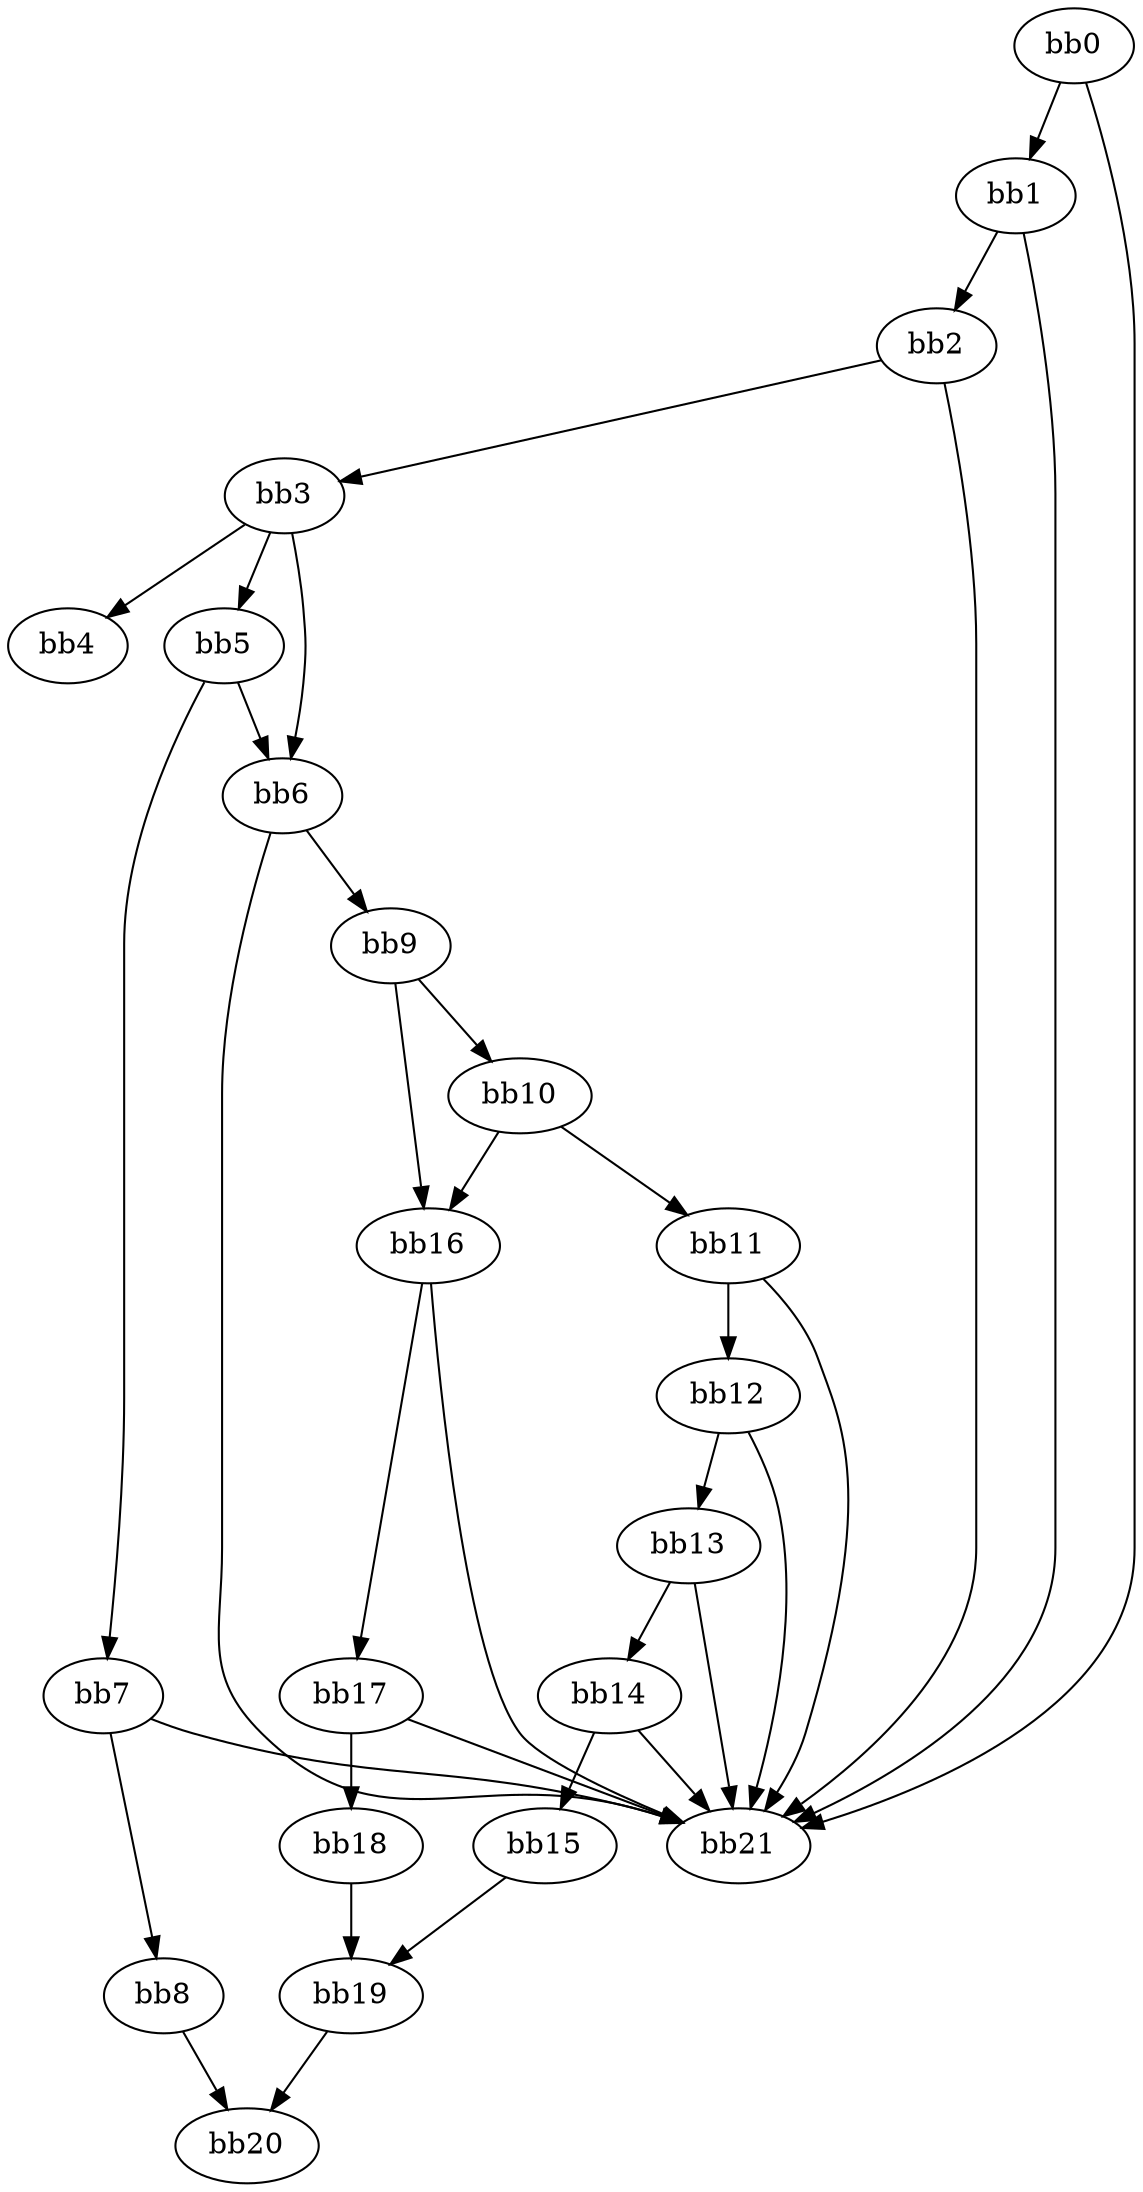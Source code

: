 digraph {
    0 [ label = "bb0\l" ]
    1 [ label = "bb1\l" ]
    2 [ label = "bb2\l" ]
    3 [ label = "bb3\l" ]
    4 [ label = "bb4\l" ]
    5 [ label = "bb5\l" ]
    6 [ label = "bb6\l" ]
    7 [ label = "bb7\l" ]
    8 [ label = "bb8\l" ]
    9 [ label = "bb9\l" ]
    10 [ label = "bb10\l" ]
    11 [ label = "bb11\l" ]
    12 [ label = "bb12\l" ]
    13 [ label = "bb13\l" ]
    14 [ label = "bb14\l" ]
    15 [ label = "bb15\l" ]
    16 [ label = "bb16\l" ]
    17 [ label = "bb17\l" ]
    18 [ label = "bb18\l" ]
    19 [ label = "bb19\l" ]
    20 [ label = "bb20\l" ]
    21 [ label = "bb21\l" ]
    0 -> 1 [ ]
    0 -> 21 [ ]
    1 -> 2 [ ]
    1 -> 21 [ ]
    2 -> 3 [ ]
    2 -> 21 [ ]
    3 -> 4 [ ]
    3 -> 5 [ ]
    3 -> 6 [ ]
    5 -> 6 [ ]
    5 -> 7 [ ]
    6 -> 9 [ ]
    6 -> 21 [ ]
    7 -> 8 [ ]
    7 -> 21 [ ]
    8 -> 20 [ ]
    9 -> 10 [ ]
    9 -> 16 [ ]
    10 -> 11 [ ]
    10 -> 16 [ ]
    11 -> 12 [ ]
    11 -> 21 [ ]
    12 -> 13 [ ]
    12 -> 21 [ ]
    13 -> 14 [ ]
    13 -> 21 [ ]
    14 -> 15 [ ]
    14 -> 21 [ ]
    15 -> 19 [ ]
    16 -> 17 [ ]
    16 -> 21 [ ]
    17 -> 18 [ ]
    17 -> 21 [ ]
    18 -> 19 [ ]
    19 -> 20 [ ]
}

